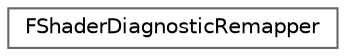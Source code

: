 digraph "Graphical Class Hierarchy"
{
 // INTERACTIVE_SVG=YES
 // LATEX_PDF_SIZE
  bgcolor="transparent";
  edge [fontname=Helvetica,fontsize=10,labelfontname=Helvetica,labelfontsize=10];
  node [fontname=Helvetica,fontsize=10,shape=box,height=0.2,width=0.4];
  rankdir="LR";
  Node0 [id="Node000000",label="FShaderDiagnosticRemapper",height=0.2,width=0.4,color="grey40", fillcolor="white", style="filled",URL="$dc/d73/structFShaderDiagnosticRemapper.html",tooltip=" "];
}
